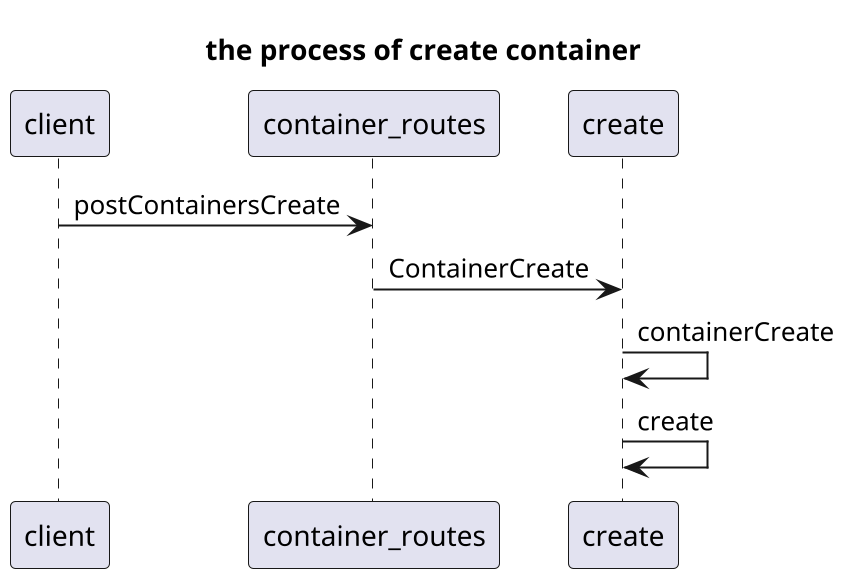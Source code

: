 @startuml
scale 2

title the process of create container
client -> container_routes: postContainersCreate
container_routes -> create: ContainerCreate
create -> create: containerCreate
create -> create: create


@enduml